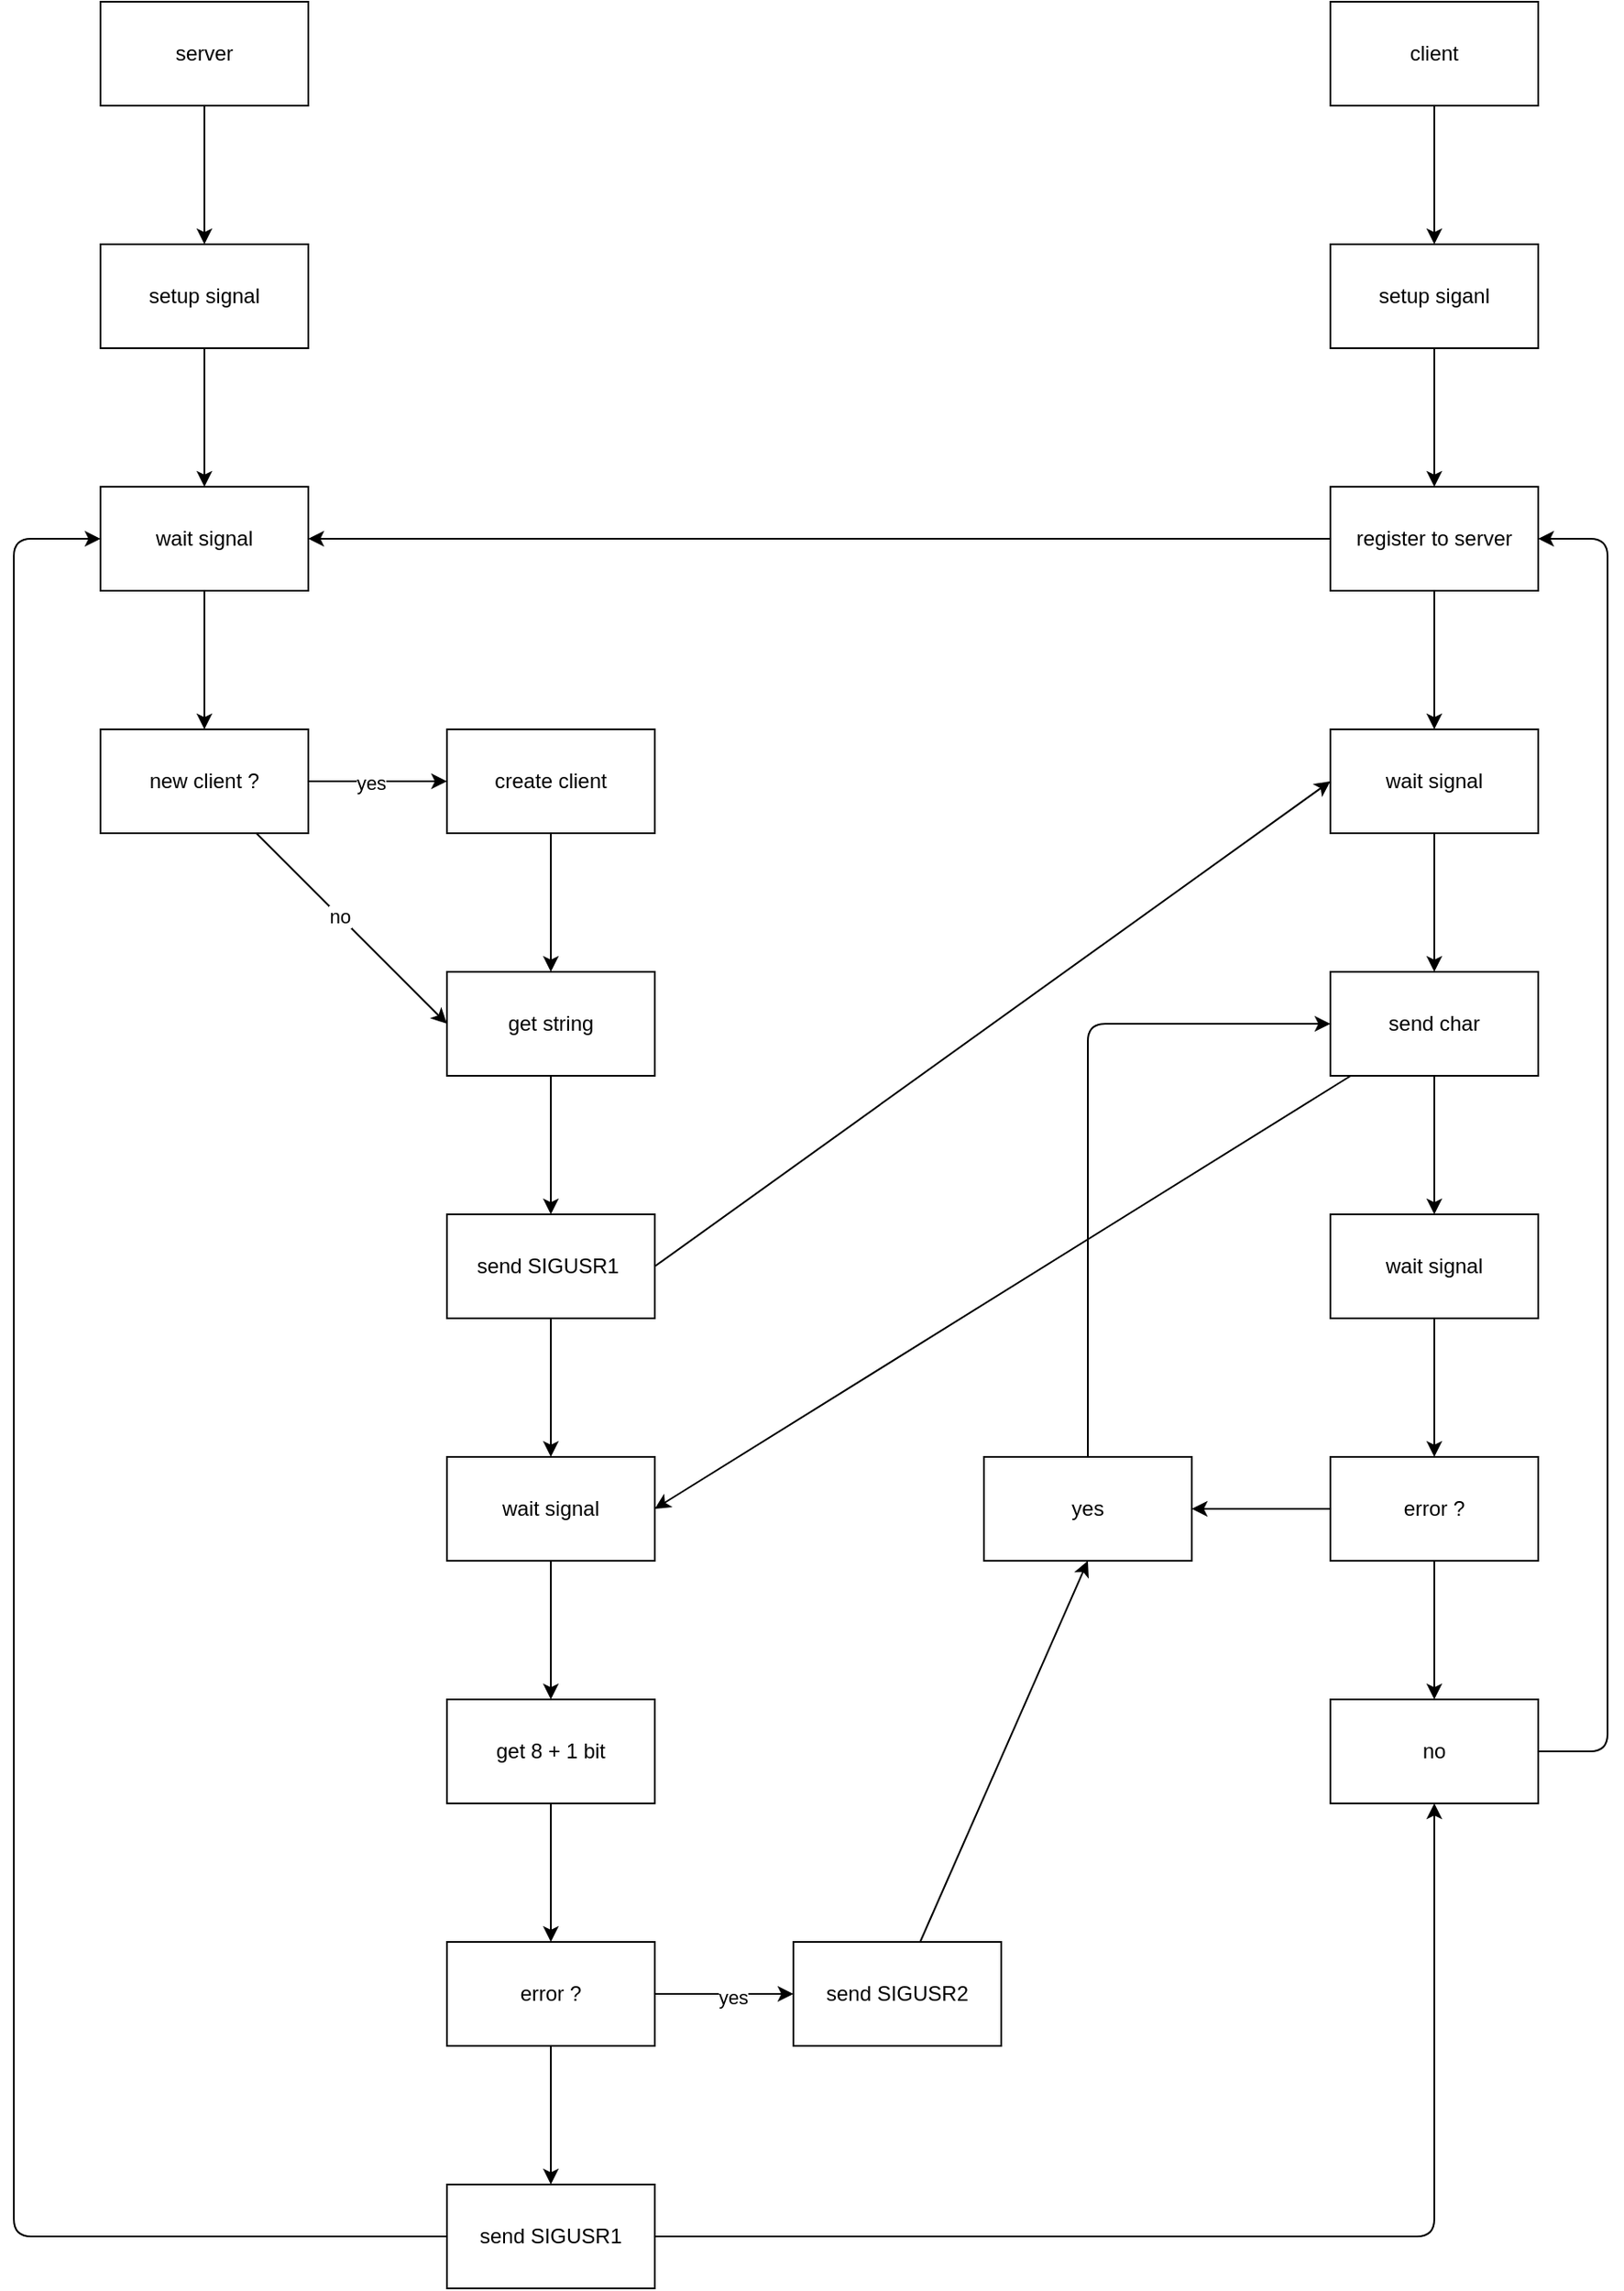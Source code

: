 <mxfile>
    <diagram id="udW9D-nslXwYG6us0daJ" name="Page-1">
        <mxGraphModel dx="3965" dy="1845" grid="1" gridSize="10" guides="1" tooltips="1" connect="1" arrows="1" fold="1" page="1" pageScale="1" pageWidth="850" pageHeight="1100" math="0" shadow="0">
            <root>
                <mxCell id="0"/>
                <mxCell id="1" parent="0"/>
                <mxCell id="140" value="" style="edgeStyle=none;html=1;" edge="1" parent="1" source="138" target="139">
                    <mxGeometry relative="1" as="geometry"/>
                </mxCell>
                <mxCell id="138" value="server" style="rounded=0;whiteSpace=wrap;html=1;" vertex="1" parent="1">
                    <mxGeometry x="-790" width="120" height="60" as="geometry"/>
                </mxCell>
                <mxCell id="142" value="" style="edgeStyle=none;html=1;" edge="1" parent="1" source="139" target="141">
                    <mxGeometry relative="1" as="geometry"/>
                </mxCell>
                <mxCell id="139" value="setup signal" style="whiteSpace=wrap;html=1;rounded=0;" vertex="1" parent="1">
                    <mxGeometry x="-790" y="140" width="120" height="60" as="geometry"/>
                </mxCell>
                <mxCell id="150" value="" style="edgeStyle=none;html=1;" edge="1" parent="1" source="141" target="149">
                    <mxGeometry relative="1" as="geometry"/>
                </mxCell>
                <mxCell id="141" value="wait signal" style="whiteSpace=wrap;html=1;rounded=0;" vertex="1" parent="1">
                    <mxGeometry x="-790" y="280" width="120" height="60" as="geometry"/>
                </mxCell>
                <mxCell id="145" value="" style="edgeStyle=none;html=1;" edge="1" parent="1" source="143" target="144">
                    <mxGeometry relative="1" as="geometry"/>
                </mxCell>
                <mxCell id="143" value="client" style="rounded=0;whiteSpace=wrap;html=1;" vertex="1" parent="1">
                    <mxGeometry x="-80" width="120" height="60" as="geometry"/>
                </mxCell>
                <mxCell id="147" value="" style="edgeStyle=none;html=1;" edge="1" parent="1" source="144" target="146">
                    <mxGeometry relative="1" as="geometry"/>
                </mxCell>
                <mxCell id="144" value="setup siganl" style="whiteSpace=wrap;html=1;rounded=0;" vertex="1" parent="1">
                    <mxGeometry x="-80" y="140" width="120" height="60" as="geometry"/>
                </mxCell>
                <mxCell id="148" style="edgeStyle=none;html=1;entryX=1;entryY=0.5;entryDx=0;entryDy=0;" edge="1" parent="1" source="146" target="141">
                    <mxGeometry relative="1" as="geometry"/>
                </mxCell>
                <mxCell id="163" value="" style="edgeStyle=none;html=1;" edge="1" parent="1" source="146" target="162">
                    <mxGeometry relative="1" as="geometry"/>
                </mxCell>
                <mxCell id="146" value="register to server" style="whiteSpace=wrap;html=1;rounded=0;" vertex="1" parent="1">
                    <mxGeometry x="-80" y="280" width="120" height="60" as="geometry"/>
                </mxCell>
                <mxCell id="152" value="" style="edgeStyle=none;html=1;" edge="1" parent="1" source="149" target="151">
                    <mxGeometry relative="1" as="geometry"/>
                </mxCell>
                <mxCell id="153" value="yes" style="edgeLabel;html=1;align=center;verticalAlign=middle;resizable=0;points=[];" vertex="1" connectable="0" parent="152">
                    <mxGeometry x="-0.1" y="-1" relative="1" as="geometry">
                        <mxPoint as="offset"/>
                    </mxGeometry>
                </mxCell>
                <mxCell id="156" style="edgeStyle=none;html=1;entryX=0;entryY=0.5;entryDx=0;entryDy=0;" edge="1" parent="1" source="149" target="154">
                    <mxGeometry relative="1" as="geometry"/>
                </mxCell>
                <mxCell id="158" value="no" style="edgeLabel;html=1;align=center;verticalAlign=middle;resizable=0;points=[];" vertex="1" connectable="0" parent="156">
                    <mxGeometry x="-0.127" relative="1" as="geometry">
                        <mxPoint as="offset"/>
                    </mxGeometry>
                </mxCell>
                <mxCell id="149" value="new client ?" style="whiteSpace=wrap;html=1;rounded=0;" vertex="1" parent="1">
                    <mxGeometry x="-790" y="420" width="120" height="60" as="geometry"/>
                </mxCell>
                <mxCell id="155" value="" style="edgeStyle=none;html=1;" edge="1" parent="1" source="151" target="154">
                    <mxGeometry relative="1" as="geometry"/>
                </mxCell>
                <mxCell id="151" value="create client" style="whiteSpace=wrap;html=1;rounded=0;" vertex="1" parent="1">
                    <mxGeometry x="-590" y="420" width="120" height="60" as="geometry"/>
                </mxCell>
                <mxCell id="160" value="" style="edgeStyle=none;html=1;" edge="1" parent="1" source="154" target="159">
                    <mxGeometry relative="1" as="geometry"/>
                </mxCell>
                <mxCell id="154" value="get string" style="whiteSpace=wrap;html=1;rounded=0;" vertex="1" parent="1">
                    <mxGeometry x="-590" y="560" width="120" height="60" as="geometry"/>
                </mxCell>
                <mxCell id="164" style="edgeStyle=none;html=1;entryX=0;entryY=0.5;entryDx=0;entryDy=0;exitX=1;exitY=0.5;exitDx=0;exitDy=0;" edge="1" parent="1" source="159" target="162">
                    <mxGeometry relative="1" as="geometry"/>
                </mxCell>
                <mxCell id="166" value="" style="edgeStyle=none;html=1;" edge="1" parent="1" source="159" target="165">
                    <mxGeometry relative="1" as="geometry"/>
                </mxCell>
                <mxCell id="159" value="send SIGUSR1&amp;nbsp;" style="whiteSpace=wrap;html=1;rounded=0;" vertex="1" parent="1">
                    <mxGeometry x="-590" y="700" width="120" height="60" as="geometry"/>
                </mxCell>
                <mxCell id="175" value="" style="edgeStyle=none;html=1;" edge="1" parent="1" source="162" target="174">
                    <mxGeometry relative="1" as="geometry"/>
                </mxCell>
                <mxCell id="162" value="wait signal" style="whiteSpace=wrap;html=1;rounded=0;" vertex="1" parent="1">
                    <mxGeometry x="-80" y="420" width="120" height="60" as="geometry"/>
                </mxCell>
                <mxCell id="168" value="" style="edgeStyle=none;html=1;" edge="1" parent="1" source="165" target="167">
                    <mxGeometry relative="1" as="geometry"/>
                </mxCell>
                <mxCell id="165" value="wait signal" style="whiteSpace=wrap;html=1;rounded=0;" vertex="1" parent="1">
                    <mxGeometry x="-590" y="840" width="120" height="60" as="geometry"/>
                </mxCell>
                <mxCell id="170" value="" style="edgeStyle=none;html=1;" edge="1" parent="1" source="167" target="169">
                    <mxGeometry relative="1" as="geometry"/>
                </mxCell>
                <mxCell id="167" value="get 8 + 1 bit" style="whiteSpace=wrap;html=1;rounded=0;" vertex="1" parent="1">
                    <mxGeometry x="-590" y="980" width="120" height="60" as="geometry"/>
                </mxCell>
                <mxCell id="172" value="" style="edgeStyle=none;html=1;" edge="1" parent="1" source="169" target="171">
                    <mxGeometry relative="1" as="geometry"/>
                </mxCell>
                <mxCell id="173" value="yes" style="edgeLabel;html=1;align=center;verticalAlign=middle;resizable=0;points=[];" vertex="1" connectable="0" parent="172">
                    <mxGeometry x="0.125" y="-2" relative="1" as="geometry">
                        <mxPoint as="offset"/>
                    </mxGeometry>
                </mxCell>
                <mxCell id="189" value="" style="edgeStyle=none;html=1;" edge="1" parent="1" source="169" target="188">
                    <mxGeometry relative="1" as="geometry"/>
                </mxCell>
                <mxCell id="169" value="error ?" style="whiteSpace=wrap;html=1;rounded=0;" vertex="1" parent="1">
                    <mxGeometry x="-590" y="1120" width="120" height="60" as="geometry"/>
                </mxCell>
                <mxCell id="183" style="edgeStyle=none;html=1;entryX=0.5;entryY=1;entryDx=0;entryDy=0;" edge="1" parent="1" source="171" target="181">
                    <mxGeometry relative="1" as="geometry"/>
                </mxCell>
                <mxCell id="171" value="send SIGUSR2" style="whiteSpace=wrap;html=1;rounded=0;" vertex="1" parent="1">
                    <mxGeometry x="-390" y="1120" width="120" height="60" as="geometry"/>
                </mxCell>
                <mxCell id="176" style="edgeStyle=none;html=1;entryX=1;entryY=0.5;entryDx=0;entryDy=0;" edge="1" parent="1" source="174" target="165">
                    <mxGeometry relative="1" as="geometry"/>
                </mxCell>
                <mxCell id="178" value="" style="edgeStyle=none;html=1;" edge="1" parent="1" source="174" target="177">
                    <mxGeometry relative="1" as="geometry"/>
                </mxCell>
                <mxCell id="174" value="send char" style="whiteSpace=wrap;html=1;rounded=0;" vertex="1" parent="1">
                    <mxGeometry x="-80" y="560" width="120" height="60" as="geometry"/>
                </mxCell>
                <mxCell id="180" value="" style="edgeStyle=none;html=1;" edge="1" parent="1" source="177" target="179">
                    <mxGeometry relative="1" as="geometry"/>
                </mxCell>
                <mxCell id="177" value="wait signal" style="whiteSpace=wrap;html=1;rounded=0;" vertex="1" parent="1">
                    <mxGeometry x="-80" y="700" width="120" height="60" as="geometry"/>
                </mxCell>
                <mxCell id="182" value="" style="edgeStyle=none;html=1;" edge="1" parent="1" source="179" target="181">
                    <mxGeometry relative="1" as="geometry"/>
                </mxCell>
                <mxCell id="186" value="" style="edgeStyle=none;html=1;" edge="1" parent="1" source="179" target="185">
                    <mxGeometry relative="1" as="geometry"/>
                </mxCell>
                <mxCell id="179" value="error ?" style="whiteSpace=wrap;html=1;rounded=0;" vertex="1" parent="1">
                    <mxGeometry x="-80" y="840" width="120" height="60" as="geometry"/>
                </mxCell>
                <mxCell id="184" style="edgeStyle=none;html=1;entryX=0;entryY=0.5;entryDx=0;entryDy=0;" edge="1" parent="1" source="181" target="174">
                    <mxGeometry relative="1" as="geometry">
                        <Array as="points">
                            <mxPoint x="-220" y="590"/>
                        </Array>
                    </mxGeometry>
                </mxCell>
                <mxCell id="181" value="yes" style="whiteSpace=wrap;html=1;rounded=0;" vertex="1" parent="1">
                    <mxGeometry x="-280" y="840" width="120" height="60" as="geometry"/>
                </mxCell>
                <mxCell id="187" style="edgeStyle=none;html=1;entryX=1;entryY=0.5;entryDx=0;entryDy=0;exitX=1;exitY=0.5;exitDx=0;exitDy=0;" edge="1" parent="1" source="185" target="146">
                    <mxGeometry relative="1" as="geometry">
                        <Array as="points">
                            <mxPoint x="80" y="1010"/>
                            <mxPoint x="80" y="310"/>
                        </Array>
                    </mxGeometry>
                </mxCell>
                <mxCell id="185" value="no" style="whiteSpace=wrap;html=1;rounded=0;" vertex="1" parent="1">
                    <mxGeometry x="-80" y="980" width="120" height="60" as="geometry"/>
                </mxCell>
                <mxCell id="190" style="edgeStyle=none;html=1;entryX=0.5;entryY=1;entryDx=0;entryDy=0;" edge="1" parent="1" source="188" target="185">
                    <mxGeometry relative="1" as="geometry">
                        <Array as="points">
                            <mxPoint x="-20" y="1290"/>
                        </Array>
                    </mxGeometry>
                </mxCell>
                <mxCell id="191" style="edgeStyle=none;html=1;entryX=0;entryY=0.5;entryDx=0;entryDy=0;" edge="1" parent="1" source="188" target="141">
                    <mxGeometry relative="1" as="geometry">
                        <Array as="points">
                            <mxPoint x="-840" y="1290"/>
                            <mxPoint x="-840" y="310"/>
                        </Array>
                    </mxGeometry>
                </mxCell>
                <mxCell id="188" value="send SIGUSR1" style="whiteSpace=wrap;html=1;rounded=0;" vertex="1" parent="1">
                    <mxGeometry x="-590" y="1260" width="120" height="60" as="geometry"/>
                </mxCell>
            </root>
        </mxGraphModel>
    </diagram>
</mxfile>